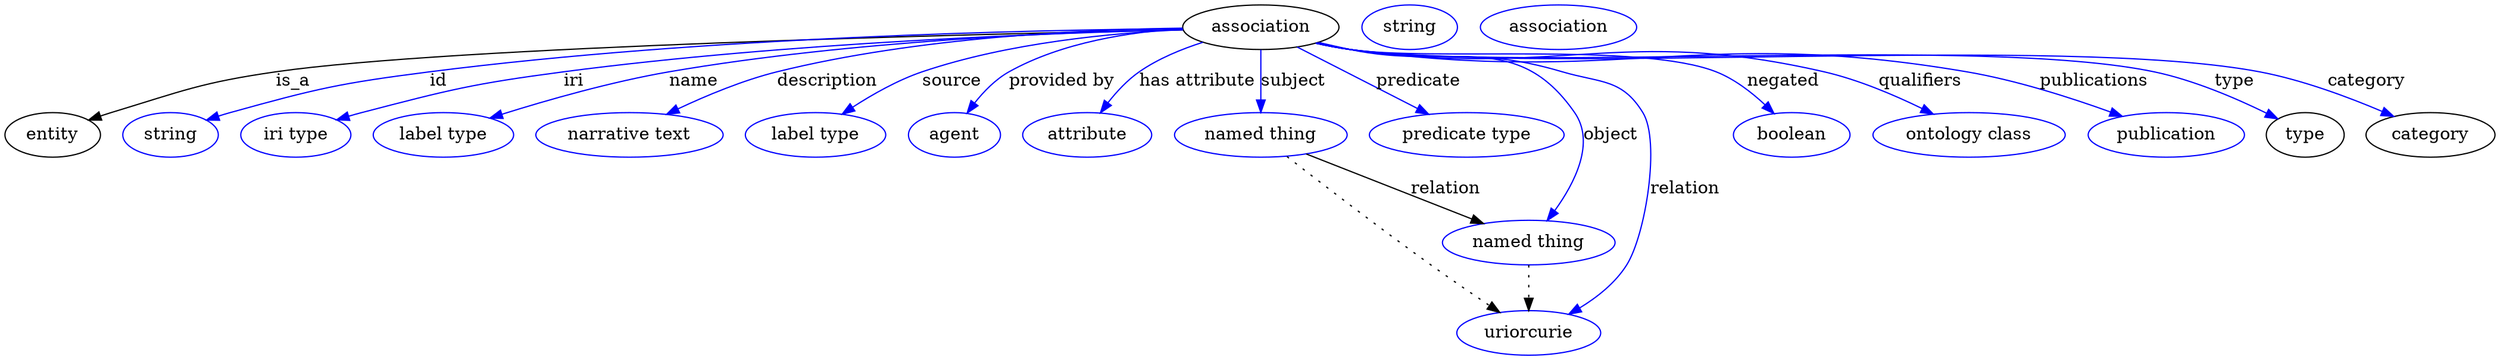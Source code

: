 digraph {
	graph [bb="0,0,2006.3,283"];
	node [label="\N"];
	association	 [height=0.5,
		label=association,
		pos="1012.3,265",
		width=1.7512];
	entity	 [height=0.5,
		pos="38.347,178",
		width=1.0652];
	association -> entity	 [label=is_a,
		lp="232.35,221.5",
		pos="e,67.866,189.67 949.41,263.77 787.41,260.34 358.98,249.56 218.35,229 158.51,220.25 144.08,213.98 86.347,196 83.424,195.09 80.421,\
194.1 77.411,193.07"];
	id	 [color=blue,
		height=0.5,
		label=string,
		pos="133.35,178",
		width=1.0652];
	association -> id	 [color=blue,
		label=id,
		lp="348.35,221.5",
		pos="e,162.55,189.77 949.64,262.84 806.26,257.7 457.84,244.05 341.35,229 269.34,219.7 251.1,216.14 181.35,196 178.36,195.14 175.3,194.18 \
172.24,193.16",
		style=solid];
	iri	 [color=blue,
		height=0.5,
		label="iri type",
		pos="234.35,178",
		width=1.2277];
	association -> iri	 [color=blue,
		label=iri,
		lp="456.35,221.5",
		pos="e,267.51,189.97 949.05,263.81 844.42,261.21 628.99,253.16 448.35,229 375.95,219.32 357.84,215.12 287.35,196 284.01,195.1 280.58,\
194.09 277.14,193.04",
		style=solid];
	name	 [color=blue,
		height=0.5,
		label="label type",
		pos="353.35,178",
		width=1.5707];
	association -> name	 [color=blue,
		label=name,
		lp="553.35,221.5",
		pos="e,391.8,191.33 950.12,261.88 839.21,256.07 611.66,242.89 533.35,229 487.89,220.94 437.42,206.11 401.52,194.51",
		style=solid];
	description	 [color=blue,
		height=0.5,
		label="narrative text",
		pos="503.35,178",
		width=2.0943];
	association -> description	 [color=blue,
		label=description,
		lp="661.35,221.5",
		pos="e,534.16,194.68 950.06,261.7 855.68,256.3 681,244.57 620.35,229 593.68,222.15 565.34,209.94 543.23,199.18",
		style=solid];
	source	 [color=blue,
		height=0.5,
		label="label type",
		pos="653.35,178",
		width=1.5707];
	association -> source	 [color=blue,
		label=source,
		lp="762.85,221.5",
		pos="e,675.52,194.79 951.58,259.92 883.14,253.69 776.51,242.31 738.35,229 719.19,222.32 699.66,210.98 684.15,200.69",
		style=solid];
	"provided by"	 [color=blue,
		height=0.5,
		label=agent,
		pos="765.35,178",
		width=1.0291];
	association -> "provided by"	 [color=blue,
		label="provided by",
		lp="851.85,221.5",
		pos="e,775.83,195.43 952.76,258.9 901.9,252.89 833.3,242.63 809.35,229 798.61,222.89 789.24,213.14 781.94,203.79",
		style=solid];
	"has attribute"	 [color=blue,
		height=0.5,
		label=attribute,
		pos="872.35,178",
		width=1.4443];
	association -> "has attribute"	 [color=blue,
		label="has attribute",
		lp="961.35,221.5",
		pos="e,883.33,195.65 964.49,253.04 947.68,247.43 929.28,239.59 914.35,229 904.85,222.26 896.27,212.84 889.39,203.93",
		style=solid];
	subject	 [color=blue,
		height=0.5,
		label="named thing",
		pos="1012.3,178",
		width=1.9318];
	association -> subject	 [color=blue,
		label=subject,
		lp="1038.8,221.5",
		pos="e,1012.3,196 1012.3,246.97 1012.3,235.19 1012.3,219.56 1012.3,206.16",
		style=solid];
	predicate	 [color=blue,
		height=0.5,
		label="predicate type",
		pos="1178.3,178",
		width=2.1845];
	association -> predicate	 [color=blue,
		label=predicate,
		lp="1139.8,221.5",
		pos="e,1146.7,194.6 1042.8,249.04 1069.4,235.1 1108.2,214.74 1137.5,199.39",
		style=solid];
	object	 [color=blue,
		height=0.5,
		label="named thing",
		pos="1229.3,91",
		width=1.9318];
	association -> object	 [color=blue,
		label=object,
		lp="1296.8,178",
		pos="e,1244.8,108.67 1059.1,252.9 1067.5,250.85 1076.2,248.8 1084.3,247 1166.4,228.91 1218.5,265.05 1266.3,196 1283.1,171.77 1266.8,139.14 \
1250.8,116.72",
		style=solid];
	relation	 [color=blue,
		height=0.5,
		label=uriorcurie,
		pos="1229.3,18",
		width=1.6068];
	association -> relation	 [color=blue,
		label=relation,
		lp="1356.3,134.5",
		pos="e,1262.2,33.068 1058.2,252.51 1066.9,250.45 1075.8,248.5 1084.3,247 1160,233.65 1182.5,250.31 1256.3,229 1288.2,219.8 1305.8,224.18 \
1323.3,196 1338.5,171.7 1322.7,95.57 1308.3,73 1299.2,58.638 1284.8,46.998 1270.8,38.187",
		style=solid];
	negated	 [color=blue,
		height=0.5,
		label=boolean,
		pos="1441.3,178",
		width=1.2999];
	association -> negated	 [color=blue,
		label=negated,
		lp="1434.3,221.5",
		pos="e,1426.4,195.27 1057.4,252.38 1066.3,250.29 1075.6,248.35 1084.3,247 1149.5,236.97 1319.1,253.35 1380.3,229 1394.9,223.21 1408.5,\
212.54 1419.2,202.44",
		style=solid];
	qualifiers	 [color=blue,
		height=0.5,
		label="ontology class",
		pos="1583.3,178",
		width=2.1484];
	association -> qualifiers	 [color=blue,
		label=qualifiers,
		lp="1544.3,221.5",
		pos="e,1553.4,194.84 1057.4,252.29 1066.3,250.2 1075.6,248.29 1084.3,247 1252.9,222.21 1301.4,267.95 1467.3,229 1494.1,222.71 1522.5,\
210.38 1544.4,199.43",
		style=solid];
	publications	 [color=blue,
		height=0.5,
		label=publication,
		pos="1741.3,178",
		width=1.7512];
	association -> publications	 [color=blue,
		label=publications,
		lp="1684.3,221.5",
		pos="e,1705.1,192.77 1057.4,252.21 1066.3,250.13 1075.5,248.25 1084.3,247 1303.6,215.97 1364.2,267.18 1582.3,229 1621.4,222.17 1664.1,\
208.09 1695.4,196.45",
		style=solid];
	type	 [height=0.5,
		pos="1853.3,178",
		width=0.86659];
	association -> type	 [color=blue,
		label=type,
		lp="1797.3,221.5",
		pos="e,1830.6,190.74 1057,252.24 1066,250.13 1075.4,248.23 1084.3,247 1227.1,227.42 1591.4,258.65 1732.3,229 1764.1,222.33 1797.9,207.35 \
1821.6,195.34",
		style=solid];
	category	 [height=0.5,
		pos="1954.3,178",
		width=1.4443];
	association -> category	 [color=blue,
		label=category,
		lp="1900.3,221.5",
		pos="e,1923.9,192.68 1057,252.22 1066,250.11 1075.4,248.21 1084.3,247 1245.8,225.11 1657.4,259.85 1817.3,229 1851.2,222.47 1887.7,208.52 \
1914.5,196.85",
		style=solid];
	subject -> object	 [label=relation,
		lp="1162.3,134.5",
		pos="e,1191.6,106.13 1050.1,162.85 1086.8,148.14 1142.6,125.78 1182.2,109.91"];
	subject -> relation	 [pos="e,1205,34.587 1034.6,160.61 1061.7,139.54 1109,103.12 1150.3,73 1165.3,62.085 1182.2,50.298 1196.4,40.446",
		style=dotted];
	object -> relation	 [pos="e,1229.3,36.09 1229.3,72.955 1229.3,64.883 1229.3,55.176 1229.3,46.182",
		style=dotted];
	association_type	 [color=blue,
		height=0.5,
		label=string,
		pos="1131.3,265",
		width=1.0652];
	association_category	 [color=blue,
		height=0.5,
		label=association,
		pos="1250.3,265",
		width=1.7512];
}

